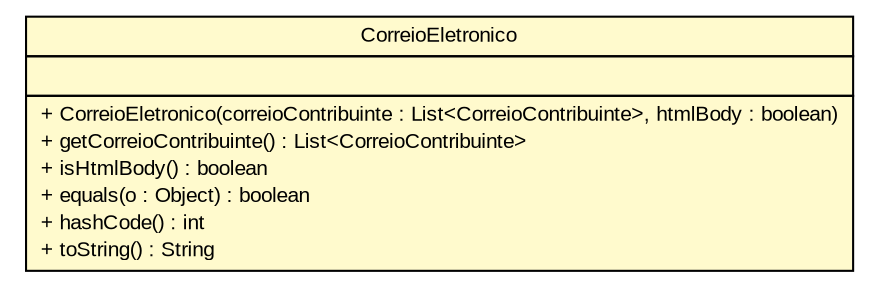 #!/usr/local/bin/dot
#
# Class diagram 
# Generated by UMLGraph version R5_6 (http://www.umlgraph.org/)
#

digraph G {
	edge [fontname="arial",fontsize=10,labelfontname="arial",labelfontsize=10];
	node [fontname="arial",fontsize=10,shape=plaintext];
	nodesep=0.25;
	ranksep=0.5;
	// br.gov.to.sefaz.seg.business.mail.domain.CorreioEletronico
	c12449 [label=<<table title="br.gov.to.sefaz.seg.business.mail.domain.CorreioEletronico" border="0" cellborder="1" cellspacing="0" cellpadding="2" port="p" bgcolor="lemonChiffon" href="./CorreioEletronico.html">
		<tr><td><table border="0" cellspacing="0" cellpadding="1">
<tr><td align="center" balign="center"> CorreioEletronico </td></tr>
		</table></td></tr>
		<tr><td><table border="0" cellspacing="0" cellpadding="1">
<tr><td align="left" balign="left">  </td></tr>
		</table></td></tr>
		<tr><td><table border="0" cellspacing="0" cellpadding="1">
<tr><td align="left" balign="left"> + CorreioEletronico(correioContribuinte : List&lt;CorreioContribuinte&gt;, htmlBody : boolean) </td></tr>
<tr><td align="left" balign="left"> + getCorreioContribuinte() : List&lt;CorreioContribuinte&gt; </td></tr>
<tr><td align="left" balign="left"> + isHtmlBody() : boolean </td></tr>
<tr><td align="left" balign="left"> + equals(o : Object) : boolean </td></tr>
<tr><td align="left" balign="left"> + hashCode() : int </td></tr>
<tr><td align="left" balign="left"> + toString() : String </td></tr>
		</table></td></tr>
		</table>>, URL="./CorreioEletronico.html", fontname="arial", fontcolor="black", fontsize=10.0];
}


